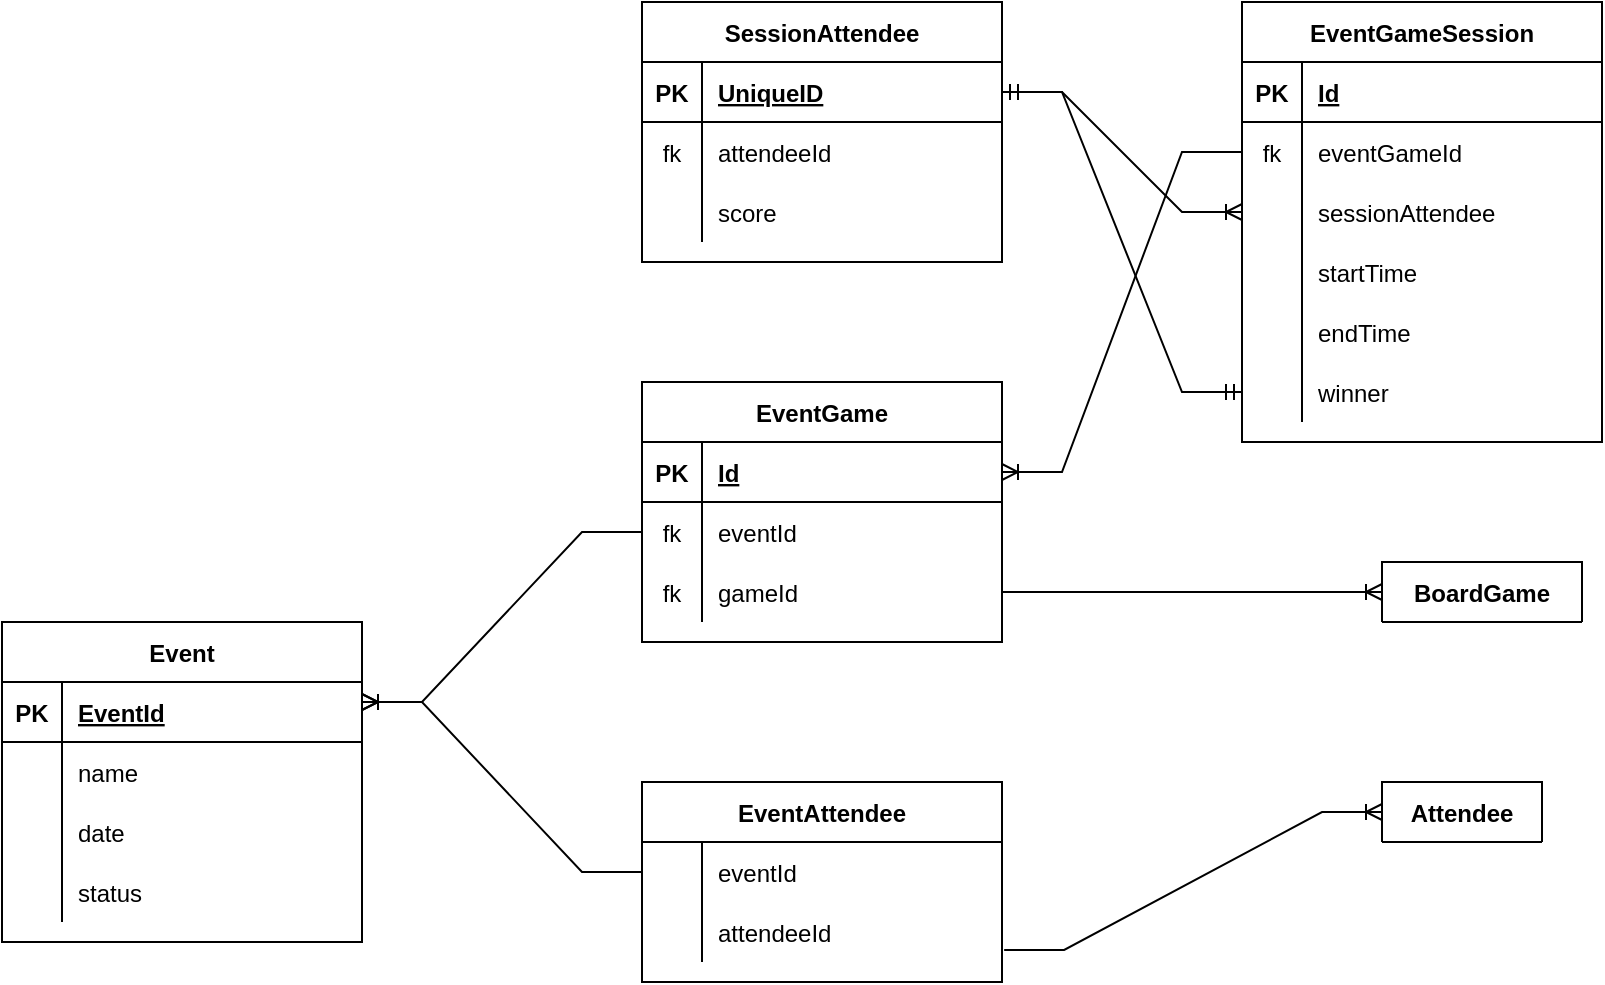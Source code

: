 <mxfile version="16.2.7" type="device"><diagram id="Za_LJ7qG5HLIdCWwnHO_" name="Page-1"><mxGraphModel dx="1422" dy="844" grid="1" gridSize="10" guides="1" tooltips="1" connect="1" arrows="1" fold="1" page="1" pageScale="1" pageWidth="850" pageHeight="1100" math="0" shadow="0"><root><mxCell id="0"/><mxCell id="1" parent="0"/><mxCell id="uE19b4eXN3ztSPeFzAFF-1" value="Event" style="shape=table;startSize=30;container=1;collapsible=1;childLayout=tableLayout;fixedRows=1;rowLines=0;fontStyle=1;align=center;resizeLast=1;" vertex="1" parent="1"><mxGeometry x="20" y="590" width="180" height="160" as="geometry"><mxRectangle x="50" y="130" width="60" height="30" as="alternateBounds"/></mxGeometry></mxCell><mxCell id="uE19b4eXN3ztSPeFzAFF-2" value="" style="shape=tableRow;horizontal=0;startSize=0;swimlaneHead=0;swimlaneBody=0;fillColor=none;collapsible=0;dropTarget=0;points=[[0,0.5],[1,0.5]];portConstraint=eastwest;top=0;left=0;right=0;bottom=1;" vertex="1" parent="uE19b4eXN3ztSPeFzAFF-1"><mxGeometry y="30" width="180" height="30" as="geometry"/></mxCell><mxCell id="uE19b4eXN3ztSPeFzAFF-3" value="PK" style="shape=partialRectangle;connectable=0;fillColor=none;top=0;left=0;bottom=0;right=0;fontStyle=1;overflow=hidden;" vertex="1" parent="uE19b4eXN3ztSPeFzAFF-2"><mxGeometry width="30" height="30" as="geometry"><mxRectangle width="30" height="30" as="alternateBounds"/></mxGeometry></mxCell><mxCell id="uE19b4eXN3ztSPeFzAFF-4" value="EventId" style="shape=partialRectangle;connectable=0;fillColor=none;top=0;left=0;bottom=0;right=0;align=left;spacingLeft=6;fontStyle=5;overflow=hidden;" vertex="1" parent="uE19b4eXN3ztSPeFzAFF-2"><mxGeometry x="30" width="150" height="30" as="geometry"><mxRectangle width="150" height="30" as="alternateBounds"/></mxGeometry></mxCell><mxCell id="uE19b4eXN3ztSPeFzAFF-5" value="" style="shape=tableRow;horizontal=0;startSize=0;swimlaneHead=0;swimlaneBody=0;fillColor=none;collapsible=0;dropTarget=0;points=[[0,0.5],[1,0.5]];portConstraint=eastwest;top=0;left=0;right=0;bottom=0;" vertex="1" parent="uE19b4eXN3ztSPeFzAFF-1"><mxGeometry y="60" width="180" height="30" as="geometry"/></mxCell><mxCell id="uE19b4eXN3ztSPeFzAFF-6" value="" style="shape=partialRectangle;connectable=0;fillColor=none;top=0;left=0;bottom=0;right=0;editable=1;overflow=hidden;" vertex="1" parent="uE19b4eXN3ztSPeFzAFF-5"><mxGeometry width="30" height="30" as="geometry"><mxRectangle width="30" height="30" as="alternateBounds"/></mxGeometry></mxCell><mxCell id="uE19b4eXN3ztSPeFzAFF-7" value="name" style="shape=partialRectangle;connectable=0;fillColor=none;top=0;left=0;bottom=0;right=0;align=left;spacingLeft=6;overflow=hidden;" vertex="1" parent="uE19b4eXN3ztSPeFzAFF-5"><mxGeometry x="30" width="150" height="30" as="geometry"><mxRectangle width="150" height="30" as="alternateBounds"/></mxGeometry></mxCell><mxCell id="uE19b4eXN3ztSPeFzAFF-8" value="" style="shape=tableRow;horizontal=0;startSize=0;swimlaneHead=0;swimlaneBody=0;fillColor=none;collapsible=0;dropTarget=0;points=[[0,0.5],[1,0.5]];portConstraint=eastwest;top=0;left=0;right=0;bottom=0;" vertex="1" parent="uE19b4eXN3ztSPeFzAFF-1"><mxGeometry y="90" width="180" height="30" as="geometry"/></mxCell><mxCell id="uE19b4eXN3ztSPeFzAFF-9" value="" style="shape=partialRectangle;connectable=0;fillColor=none;top=0;left=0;bottom=0;right=0;editable=1;overflow=hidden;" vertex="1" parent="uE19b4eXN3ztSPeFzAFF-8"><mxGeometry width="30" height="30" as="geometry"><mxRectangle width="30" height="30" as="alternateBounds"/></mxGeometry></mxCell><mxCell id="uE19b4eXN3ztSPeFzAFF-10" value="date" style="shape=partialRectangle;connectable=0;fillColor=none;top=0;left=0;bottom=0;right=0;align=left;spacingLeft=6;overflow=hidden;" vertex="1" parent="uE19b4eXN3ztSPeFzAFF-8"><mxGeometry x="30" width="150" height="30" as="geometry"><mxRectangle width="150" height="30" as="alternateBounds"/></mxGeometry></mxCell><mxCell id="uE19b4eXN3ztSPeFzAFF-11" value="" style="shape=tableRow;horizontal=0;startSize=0;swimlaneHead=0;swimlaneBody=0;fillColor=none;collapsible=0;dropTarget=0;points=[[0,0.5],[1,0.5]];portConstraint=eastwest;top=0;left=0;right=0;bottom=0;" vertex="1" parent="uE19b4eXN3ztSPeFzAFF-1"><mxGeometry y="120" width="180" height="30" as="geometry"/></mxCell><mxCell id="uE19b4eXN3ztSPeFzAFF-12" value="" style="shape=partialRectangle;connectable=0;fillColor=none;top=0;left=0;bottom=0;right=0;editable=1;overflow=hidden;" vertex="1" parent="uE19b4eXN3ztSPeFzAFF-11"><mxGeometry width="30" height="30" as="geometry"><mxRectangle width="30" height="30" as="alternateBounds"/></mxGeometry></mxCell><mxCell id="uE19b4eXN3ztSPeFzAFF-13" value="status" style="shape=partialRectangle;connectable=0;fillColor=none;top=0;left=0;bottom=0;right=0;align=left;spacingLeft=6;overflow=hidden;" vertex="1" parent="uE19b4eXN3ztSPeFzAFF-11"><mxGeometry x="30" width="150" height="30" as="geometry"><mxRectangle width="150" height="30" as="alternateBounds"/></mxGeometry></mxCell><mxCell id="uE19b4eXN3ztSPeFzAFF-14" value="BoardGame" style="shape=table;startSize=30;container=1;collapsible=1;childLayout=tableLayout;fixedRows=1;rowLines=0;fontStyle=1;align=center;resizeLast=1;" vertex="1" collapsed="1" parent="1"><mxGeometry x="710" y="560" width="100" height="30" as="geometry"><mxRectangle x="560" y="70" width="180" height="120" as="alternateBounds"/></mxGeometry></mxCell><mxCell id="uE19b4eXN3ztSPeFzAFF-15" value="" style="shape=tableRow;horizontal=0;startSize=0;swimlaneHead=0;swimlaneBody=0;fillColor=none;collapsible=0;dropTarget=0;points=[[0,0.5],[1,0.5]];portConstraint=eastwest;top=0;left=0;right=0;bottom=1;" vertex="1" parent="uE19b4eXN3ztSPeFzAFF-14"><mxGeometry y="30" width="180" height="30" as="geometry"/></mxCell><mxCell id="uE19b4eXN3ztSPeFzAFF-16" value="PK" style="shape=partialRectangle;connectable=0;fillColor=none;top=0;left=0;bottom=0;right=0;fontStyle=1;overflow=hidden;" vertex="1" parent="uE19b4eXN3ztSPeFzAFF-15"><mxGeometry width="30" height="30" as="geometry"><mxRectangle width="30" height="30" as="alternateBounds"/></mxGeometry></mxCell><mxCell id="uE19b4eXN3ztSPeFzAFF-17" value="GameId" style="shape=partialRectangle;connectable=0;fillColor=none;top=0;left=0;bottom=0;right=0;align=left;spacingLeft=6;fontStyle=5;overflow=hidden;" vertex="1" parent="uE19b4eXN3ztSPeFzAFF-15"><mxGeometry x="30" width="150" height="30" as="geometry"><mxRectangle width="150" height="30" as="alternateBounds"/></mxGeometry></mxCell><mxCell id="uE19b4eXN3ztSPeFzAFF-18" value="" style="shape=tableRow;horizontal=0;startSize=0;swimlaneHead=0;swimlaneBody=0;fillColor=none;collapsible=0;dropTarget=0;points=[[0,0.5],[1,0.5]];portConstraint=eastwest;top=0;left=0;right=0;bottom=0;" vertex="1" parent="uE19b4eXN3ztSPeFzAFF-14"><mxGeometry y="60" width="180" height="30" as="geometry"/></mxCell><mxCell id="uE19b4eXN3ztSPeFzAFF-19" value="" style="shape=partialRectangle;connectable=0;fillColor=none;top=0;left=0;bottom=0;right=0;editable=1;overflow=hidden;" vertex="1" parent="uE19b4eXN3ztSPeFzAFF-18"><mxGeometry width="30" height="30" as="geometry"><mxRectangle width="30" height="30" as="alternateBounds"/></mxGeometry></mxCell><mxCell id="uE19b4eXN3ztSPeFzAFF-20" value="name" style="shape=partialRectangle;connectable=0;fillColor=none;top=0;left=0;bottom=0;right=0;align=left;spacingLeft=6;overflow=hidden;" vertex="1" parent="uE19b4eXN3ztSPeFzAFF-18"><mxGeometry x="30" width="150" height="30" as="geometry"><mxRectangle width="150" height="30" as="alternateBounds"/></mxGeometry></mxCell><mxCell id="uE19b4eXN3ztSPeFzAFF-21" value="" style="shape=tableRow;horizontal=0;startSize=0;swimlaneHead=0;swimlaneBody=0;fillColor=none;collapsible=0;dropTarget=0;points=[[0,0.5],[1,0.5]];portConstraint=eastwest;top=0;left=0;right=0;bottom=0;" vertex="1" parent="uE19b4eXN3ztSPeFzAFF-14"><mxGeometry y="90" width="180" height="20" as="geometry"/></mxCell><mxCell id="uE19b4eXN3ztSPeFzAFF-22" value="" style="shape=partialRectangle;connectable=0;fillColor=none;top=0;left=0;bottom=0;right=0;editable=1;overflow=hidden;" vertex="1" parent="uE19b4eXN3ztSPeFzAFF-21"><mxGeometry width="30" height="20" as="geometry"><mxRectangle width="30" height="20" as="alternateBounds"/></mxGeometry></mxCell><mxCell id="uE19b4eXN3ztSPeFzAFF-23" value="status" style="shape=partialRectangle;connectable=0;fillColor=none;top=0;left=0;bottom=0;right=0;align=left;spacingLeft=6;overflow=hidden;" vertex="1" parent="uE19b4eXN3ztSPeFzAFF-21"><mxGeometry x="30" width="150" height="20" as="geometry"><mxRectangle width="150" height="20" as="alternateBounds"/></mxGeometry></mxCell><mxCell id="uE19b4eXN3ztSPeFzAFF-27" value="Attendee" style="shape=table;startSize=30;container=1;collapsible=1;childLayout=tableLayout;fixedRows=1;rowLines=0;fontStyle=1;align=center;resizeLast=1;" vertex="1" collapsed="1" parent="1"><mxGeometry x="710" y="670" width="80" height="30" as="geometry"><mxRectangle x="670" y="250" width="180" height="90" as="alternateBounds"/></mxGeometry></mxCell><mxCell id="uE19b4eXN3ztSPeFzAFF-28" value="" style="shape=tableRow;horizontal=0;startSize=0;swimlaneHead=0;swimlaneBody=0;fillColor=none;collapsible=0;dropTarget=0;points=[[0,0.5],[1,0.5]];portConstraint=eastwest;top=0;left=0;right=0;bottom=1;" vertex="1" parent="uE19b4eXN3ztSPeFzAFF-27"><mxGeometry y="30" width="180" height="30" as="geometry"/></mxCell><mxCell id="uE19b4eXN3ztSPeFzAFF-29" value="PK" style="shape=partialRectangle;connectable=0;fillColor=none;top=0;left=0;bottom=0;right=0;fontStyle=1;overflow=hidden;" vertex="1" parent="uE19b4eXN3ztSPeFzAFF-28"><mxGeometry width="30" height="30" as="geometry"><mxRectangle width="30" height="30" as="alternateBounds"/></mxGeometry></mxCell><mxCell id="uE19b4eXN3ztSPeFzAFF-30" value="Id" style="shape=partialRectangle;connectable=0;fillColor=none;top=0;left=0;bottom=0;right=0;align=left;spacingLeft=6;fontStyle=5;overflow=hidden;" vertex="1" parent="uE19b4eXN3ztSPeFzAFF-28"><mxGeometry x="30" width="150" height="30" as="geometry"><mxRectangle width="150" height="30" as="alternateBounds"/></mxGeometry></mxCell><mxCell id="uE19b4eXN3ztSPeFzAFF-31" value="" style="shape=tableRow;horizontal=0;startSize=0;swimlaneHead=0;swimlaneBody=0;fillColor=none;collapsible=0;dropTarget=0;points=[[0,0.5],[1,0.5]];portConstraint=eastwest;top=0;left=0;right=0;bottom=0;" vertex="1" parent="uE19b4eXN3ztSPeFzAFF-27"><mxGeometry y="60" width="180" height="30" as="geometry"/></mxCell><mxCell id="uE19b4eXN3ztSPeFzAFF-32" value="" style="shape=partialRectangle;connectable=0;fillColor=none;top=0;left=0;bottom=0;right=0;editable=1;overflow=hidden;" vertex="1" parent="uE19b4eXN3ztSPeFzAFF-31"><mxGeometry width="30" height="30" as="geometry"><mxRectangle width="30" height="30" as="alternateBounds"/></mxGeometry></mxCell><mxCell id="uE19b4eXN3ztSPeFzAFF-33" value="Name" style="shape=partialRectangle;connectable=0;fillColor=none;top=0;left=0;bottom=0;right=0;align=left;spacingLeft=6;overflow=hidden;" vertex="1" parent="uE19b4eXN3ztSPeFzAFF-31"><mxGeometry x="30" width="150" height="30" as="geometry"><mxRectangle width="150" height="30" as="alternateBounds"/></mxGeometry></mxCell><mxCell id="uE19b4eXN3ztSPeFzAFF-41" value="EventGame" style="shape=table;startSize=30;container=1;collapsible=1;childLayout=tableLayout;fixedRows=1;rowLines=0;fontStyle=1;align=center;resizeLast=1;" vertex="1" parent="1"><mxGeometry x="340" y="470" width="180" height="130" as="geometry"><mxRectangle x="245" y="50" width="100" height="30" as="alternateBounds"/></mxGeometry></mxCell><mxCell id="uE19b4eXN3ztSPeFzAFF-42" value="" style="shape=tableRow;horizontal=0;startSize=0;swimlaneHead=0;swimlaneBody=0;fillColor=none;collapsible=0;dropTarget=0;points=[[0,0.5],[1,0.5]];portConstraint=eastwest;top=0;left=0;right=0;bottom=1;" vertex="1" parent="uE19b4eXN3ztSPeFzAFF-41"><mxGeometry y="30" width="180" height="30" as="geometry"/></mxCell><mxCell id="uE19b4eXN3ztSPeFzAFF-43" value="PK" style="shape=partialRectangle;connectable=0;fillColor=none;top=0;left=0;bottom=0;right=0;fontStyle=1;overflow=hidden;" vertex="1" parent="uE19b4eXN3ztSPeFzAFF-42"><mxGeometry width="30" height="30" as="geometry"><mxRectangle width="30" height="30" as="alternateBounds"/></mxGeometry></mxCell><mxCell id="uE19b4eXN3ztSPeFzAFF-44" value="Id" style="shape=partialRectangle;connectable=0;fillColor=none;top=0;left=0;bottom=0;right=0;align=left;spacingLeft=6;fontStyle=5;overflow=hidden;" vertex="1" parent="uE19b4eXN3ztSPeFzAFF-42"><mxGeometry x="30" width="150" height="30" as="geometry"><mxRectangle width="150" height="30" as="alternateBounds"/></mxGeometry></mxCell><mxCell id="uE19b4eXN3ztSPeFzAFF-45" value="" style="shape=tableRow;horizontal=0;startSize=0;swimlaneHead=0;swimlaneBody=0;fillColor=none;collapsible=0;dropTarget=0;points=[[0,0.5],[1,0.5]];portConstraint=eastwest;top=0;left=0;right=0;bottom=0;" vertex="1" parent="uE19b4eXN3ztSPeFzAFF-41"><mxGeometry y="60" width="180" height="30" as="geometry"/></mxCell><mxCell id="uE19b4eXN3ztSPeFzAFF-46" value="fk" style="shape=partialRectangle;connectable=0;fillColor=none;top=0;left=0;bottom=0;right=0;editable=1;overflow=hidden;" vertex="1" parent="uE19b4eXN3ztSPeFzAFF-45"><mxGeometry width="30" height="30" as="geometry"><mxRectangle width="30" height="30" as="alternateBounds"/></mxGeometry></mxCell><mxCell id="uE19b4eXN3ztSPeFzAFF-47" value="eventId" style="shape=partialRectangle;connectable=0;fillColor=none;top=0;left=0;bottom=0;right=0;align=left;spacingLeft=6;overflow=hidden;" vertex="1" parent="uE19b4eXN3ztSPeFzAFF-45"><mxGeometry x="30" width="150" height="30" as="geometry"><mxRectangle width="150" height="30" as="alternateBounds"/></mxGeometry></mxCell><mxCell id="uE19b4eXN3ztSPeFzAFF-48" value="" style="shape=tableRow;horizontal=0;startSize=0;swimlaneHead=0;swimlaneBody=0;fillColor=none;collapsible=0;dropTarget=0;points=[[0,0.5],[1,0.5]];portConstraint=eastwest;top=0;left=0;right=0;bottom=0;" vertex="1" parent="uE19b4eXN3ztSPeFzAFF-41"><mxGeometry y="90" width="180" height="30" as="geometry"/></mxCell><mxCell id="uE19b4eXN3ztSPeFzAFF-49" value="fk" style="shape=partialRectangle;connectable=0;fillColor=none;top=0;left=0;bottom=0;right=0;editable=1;overflow=hidden;" vertex="1" parent="uE19b4eXN3ztSPeFzAFF-48"><mxGeometry width="30" height="30" as="geometry"><mxRectangle width="30" height="30" as="alternateBounds"/></mxGeometry></mxCell><mxCell id="uE19b4eXN3ztSPeFzAFF-50" value="gameId" style="shape=partialRectangle;connectable=0;fillColor=none;top=0;left=0;bottom=0;right=0;align=left;spacingLeft=6;overflow=hidden;" vertex="1" parent="uE19b4eXN3ztSPeFzAFF-48"><mxGeometry x="30" width="150" height="30" as="geometry"><mxRectangle width="150" height="30" as="alternateBounds"/></mxGeometry></mxCell><mxCell id="uE19b4eXN3ztSPeFzAFF-56" value="EventAttendee" style="shape=table;startSize=30;container=1;collapsible=1;childLayout=tableLayout;fixedRows=1;rowLines=0;fontStyle=1;align=center;resizeLast=1;" vertex="1" parent="1"><mxGeometry x="340" y="670" width="180" height="100" as="geometry"/></mxCell><mxCell id="uE19b4eXN3ztSPeFzAFF-60" value="" style="shape=tableRow;horizontal=0;startSize=0;swimlaneHead=0;swimlaneBody=0;fillColor=none;collapsible=0;dropTarget=0;points=[[0,0.5],[1,0.5]];portConstraint=eastwest;top=0;left=0;right=0;bottom=0;" vertex="1" parent="uE19b4eXN3ztSPeFzAFF-56"><mxGeometry y="30" width="180" height="30" as="geometry"/></mxCell><mxCell id="uE19b4eXN3ztSPeFzAFF-61" value="" style="shape=partialRectangle;connectable=0;fillColor=none;top=0;left=0;bottom=0;right=0;editable=1;overflow=hidden;" vertex="1" parent="uE19b4eXN3ztSPeFzAFF-60"><mxGeometry width="30" height="30" as="geometry"><mxRectangle width="30" height="30" as="alternateBounds"/></mxGeometry></mxCell><mxCell id="uE19b4eXN3ztSPeFzAFF-62" value="eventId" style="shape=partialRectangle;connectable=0;fillColor=none;top=0;left=0;bottom=0;right=0;align=left;spacingLeft=6;overflow=hidden;" vertex="1" parent="uE19b4eXN3ztSPeFzAFF-60"><mxGeometry x="30" width="150" height="30" as="geometry"><mxRectangle width="150" height="30" as="alternateBounds"/></mxGeometry></mxCell><mxCell id="uE19b4eXN3ztSPeFzAFF-63" value="" style="shape=tableRow;horizontal=0;startSize=0;swimlaneHead=0;swimlaneBody=0;fillColor=none;collapsible=0;dropTarget=0;points=[[0,0.5],[1,0.5]];portConstraint=eastwest;top=0;left=0;right=0;bottom=0;" vertex="1" parent="uE19b4eXN3ztSPeFzAFF-56"><mxGeometry y="60" width="180" height="30" as="geometry"/></mxCell><mxCell id="uE19b4eXN3ztSPeFzAFF-64" value="" style="shape=partialRectangle;connectable=0;fillColor=none;top=0;left=0;bottom=0;right=0;editable=1;overflow=hidden;" vertex="1" parent="uE19b4eXN3ztSPeFzAFF-63"><mxGeometry width="30" height="30" as="geometry"><mxRectangle width="30" height="30" as="alternateBounds"/></mxGeometry></mxCell><mxCell id="uE19b4eXN3ztSPeFzAFF-65" value="attendeeId" style="shape=partialRectangle;connectable=0;fillColor=none;top=0;left=0;bottom=0;right=0;align=left;spacingLeft=6;overflow=hidden;" vertex="1" parent="uE19b4eXN3ztSPeFzAFF-63"><mxGeometry x="30" width="150" height="30" as="geometry"><mxRectangle width="150" height="30" as="alternateBounds"/></mxGeometry></mxCell><mxCell id="uE19b4eXN3ztSPeFzAFF-75" value="" style="edgeStyle=entityRelationEdgeStyle;fontSize=12;html=1;endArrow=ERoneToMany;rounded=0;entryX=0;entryY=0.5;entryDx=0;entryDy=0;exitX=1.006;exitY=0.8;exitDx=0;exitDy=0;exitPerimeter=0;" edge="1" parent="1" source="uE19b4eXN3ztSPeFzAFF-63" target="uE19b4eXN3ztSPeFzAFF-27"><mxGeometry width="100" height="100" relative="1" as="geometry"><mxPoint x="410" y="840" as="sourcePoint"/><mxPoint x="510" y="740" as="targetPoint"/></mxGeometry></mxCell><mxCell id="uE19b4eXN3ztSPeFzAFF-76" value="EventGameSession" style="shape=table;startSize=30;container=1;collapsible=1;childLayout=tableLayout;fixedRows=1;rowLines=0;fontStyle=1;align=center;resizeLast=1;" vertex="1" parent="1"><mxGeometry x="640" y="280" width="180" height="220" as="geometry"/></mxCell><mxCell id="uE19b4eXN3ztSPeFzAFF-77" value="" style="shape=tableRow;horizontal=0;startSize=0;swimlaneHead=0;swimlaneBody=0;fillColor=none;collapsible=0;dropTarget=0;points=[[0,0.5],[1,0.5]];portConstraint=eastwest;top=0;left=0;right=0;bottom=1;" vertex="1" parent="uE19b4eXN3ztSPeFzAFF-76"><mxGeometry y="30" width="180" height="30" as="geometry"/></mxCell><mxCell id="uE19b4eXN3ztSPeFzAFF-78" value="PK" style="shape=partialRectangle;connectable=0;fillColor=none;top=0;left=0;bottom=0;right=0;fontStyle=1;overflow=hidden;" vertex="1" parent="uE19b4eXN3ztSPeFzAFF-77"><mxGeometry width="30" height="30" as="geometry"><mxRectangle width="30" height="30" as="alternateBounds"/></mxGeometry></mxCell><mxCell id="uE19b4eXN3ztSPeFzAFF-79" value="Id" style="shape=partialRectangle;connectable=0;fillColor=none;top=0;left=0;bottom=0;right=0;align=left;spacingLeft=6;fontStyle=5;overflow=hidden;" vertex="1" parent="uE19b4eXN3ztSPeFzAFF-77"><mxGeometry x="30" width="150" height="30" as="geometry"><mxRectangle width="150" height="30" as="alternateBounds"/></mxGeometry></mxCell><mxCell id="uE19b4eXN3ztSPeFzAFF-80" value="" style="shape=tableRow;horizontal=0;startSize=0;swimlaneHead=0;swimlaneBody=0;fillColor=none;collapsible=0;dropTarget=0;points=[[0,0.5],[1,0.5]];portConstraint=eastwest;top=0;left=0;right=0;bottom=0;" vertex="1" parent="uE19b4eXN3ztSPeFzAFF-76"><mxGeometry y="60" width="180" height="30" as="geometry"/></mxCell><mxCell id="uE19b4eXN3ztSPeFzAFF-81" value="fk" style="shape=partialRectangle;connectable=0;fillColor=none;top=0;left=0;bottom=0;right=0;editable=1;overflow=hidden;" vertex="1" parent="uE19b4eXN3ztSPeFzAFF-80"><mxGeometry width="30" height="30" as="geometry"><mxRectangle width="30" height="30" as="alternateBounds"/></mxGeometry></mxCell><mxCell id="uE19b4eXN3ztSPeFzAFF-82" value="eventGameId" style="shape=partialRectangle;connectable=0;fillColor=none;top=0;left=0;bottom=0;right=0;align=left;spacingLeft=6;overflow=hidden;" vertex="1" parent="uE19b4eXN3ztSPeFzAFF-80"><mxGeometry x="30" width="150" height="30" as="geometry"><mxRectangle width="150" height="30" as="alternateBounds"/></mxGeometry></mxCell><mxCell id="uE19b4eXN3ztSPeFzAFF-83" value="" style="shape=tableRow;horizontal=0;startSize=0;swimlaneHead=0;swimlaneBody=0;fillColor=none;collapsible=0;dropTarget=0;points=[[0,0.5],[1,0.5]];portConstraint=eastwest;top=0;left=0;right=0;bottom=0;" vertex="1" parent="uE19b4eXN3ztSPeFzAFF-76"><mxGeometry y="90" width="180" height="30" as="geometry"/></mxCell><mxCell id="uE19b4eXN3ztSPeFzAFF-84" value="" style="shape=partialRectangle;connectable=0;fillColor=none;top=0;left=0;bottom=0;right=0;editable=1;overflow=hidden;" vertex="1" parent="uE19b4eXN3ztSPeFzAFF-83"><mxGeometry width="30" height="30" as="geometry"><mxRectangle width="30" height="30" as="alternateBounds"/></mxGeometry></mxCell><mxCell id="uE19b4eXN3ztSPeFzAFF-85" value="sessionAttendee" style="shape=partialRectangle;connectable=0;fillColor=none;top=0;left=0;bottom=0;right=0;align=left;spacingLeft=6;overflow=hidden;" vertex="1" parent="uE19b4eXN3ztSPeFzAFF-83"><mxGeometry x="30" width="150" height="30" as="geometry"><mxRectangle width="150" height="30" as="alternateBounds"/></mxGeometry></mxCell><mxCell id="uE19b4eXN3ztSPeFzAFF-86" value="" style="shape=tableRow;horizontal=0;startSize=0;swimlaneHead=0;swimlaneBody=0;fillColor=none;collapsible=0;dropTarget=0;points=[[0,0.5],[1,0.5]];portConstraint=eastwest;top=0;left=0;right=0;bottom=0;" vertex="1" parent="uE19b4eXN3ztSPeFzAFF-76"><mxGeometry y="120" width="180" height="30" as="geometry"/></mxCell><mxCell id="uE19b4eXN3ztSPeFzAFF-87" value="" style="shape=partialRectangle;connectable=0;fillColor=none;top=0;left=0;bottom=0;right=0;editable=1;overflow=hidden;" vertex="1" parent="uE19b4eXN3ztSPeFzAFF-86"><mxGeometry width="30" height="30" as="geometry"><mxRectangle width="30" height="30" as="alternateBounds"/></mxGeometry></mxCell><mxCell id="uE19b4eXN3ztSPeFzAFF-88" value="startTime" style="shape=partialRectangle;connectable=0;fillColor=none;top=0;left=0;bottom=0;right=0;align=left;spacingLeft=6;overflow=hidden;" vertex="1" parent="uE19b4eXN3ztSPeFzAFF-86"><mxGeometry x="30" width="150" height="30" as="geometry"><mxRectangle width="150" height="30" as="alternateBounds"/></mxGeometry></mxCell><mxCell id="uE19b4eXN3ztSPeFzAFF-111" value="" style="shape=tableRow;horizontal=0;startSize=0;swimlaneHead=0;swimlaneBody=0;fillColor=none;collapsible=0;dropTarget=0;points=[[0,0.5],[1,0.5]];portConstraint=eastwest;top=0;left=0;right=0;bottom=0;" vertex="1" parent="uE19b4eXN3ztSPeFzAFF-76"><mxGeometry y="150" width="180" height="30" as="geometry"/></mxCell><mxCell id="uE19b4eXN3ztSPeFzAFF-112" value="" style="shape=partialRectangle;connectable=0;fillColor=none;top=0;left=0;bottom=0;right=0;editable=1;overflow=hidden;" vertex="1" parent="uE19b4eXN3ztSPeFzAFF-111"><mxGeometry width="30" height="30" as="geometry"><mxRectangle width="30" height="30" as="alternateBounds"/></mxGeometry></mxCell><mxCell id="uE19b4eXN3ztSPeFzAFF-113" value="endTime" style="shape=partialRectangle;connectable=0;fillColor=none;top=0;left=0;bottom=0;right=0;align=left;spacingLeft=6;overflow=hidden;" vertex="1" parent="uE19b4eXN3ztSPeFzAFF-111"><mxGeometry x="30" width="150" height="30" as="geometry"><mxRectangle width="150" height="30" as="alternateBounds"/></mxGeometry></mxCell><mxCell id="uE19b4eXN3ztSPeFzAFF-115" value="" style="shape=tableRow;horizontal=0;startSize=0;swimlaneHead=0;swimlaneBody=0;fillColor=none;collapsible=0;dropTarget=0;points=[[0,0.5],[1,0.5]];portConstraint=eastwest;top=0;left=0;right=0;bottom=0;" vertex="1" parent="uE19b4eXN3ztSPeFzAFF-76"><mxGeometry y="180" width="180" height="30" as="geometry"/></mxCell><mxCell id="uE19b4eXN3ztSPeFzAFF-116" value="" style="shape=partialRectangle;connectable=0;fillColor=none;top=0;left=0;bottom=0;right=0;editable=1;overflow=hidden;" vertex="1" parent="uE19b4eXN3ztSPeFzAFF-115"><mxGeometry width="30" height="30" as="geometry"><mxRectangle width="30" height="30" as="alternateBounds"/></mxGeometry></mxCell><mxCell id="uE19b4eXN3ztSPeFzAFF-117" value="winner" style="shape=partialRectangle;connectable=0;fillColor=none;top=0;left=0;bottom=0;right=0;align=left;spacingLeft=6;overflow=hidden;" vertex="1" parent="uE19b4eXN3ztSPeFzAFF-115"><mxGeometry x="30" width="150" height="30" as="geometry"><mxRectangle width="150" height="30" as="alternateBounds"/></mxGeometry></mxCell><mxCell id="uE19b4eXN3ztSPeFzAFF-92" value="" style="edgeStyle=entityRelationEdgeStyle;fontSize=12;html=1;endArrow=ERoneToMany;rounded=0;entryX=1;entryY=0.5;entryDx=0;entryDy=0;exitX=0;exitY=0.5;exitDx=0;exitDy=0;" edge="1" parent="1" source="uE19b4eXN3ztSPeFzAFF-80" target="uE19b4eXN3ztSPeFzAFF-42"><mxGeometry width="100" height="100" relative="1" as="geometry"><mxPoint x="370" y="450" as="sourcePoint"/><mxPoint x="470" y="350" as="targetPoint"/></mxGeometry></mxCell><mxCell id="uE19b4eXN3ztSPeFzAFF-93" value="" style="edgeStyle=entityRelationEdgeStyle;fontSize=12;html=1;endArrow=ERoneToMany;rounded=0;entryX=1;entryY=0.25;entryDx=0;entryDy=0;exitX=0;exitY=0.5;exitDx=0;exitDy=0;" edge="1" parent="1" source="uE19b4eXN3ztSPeFzAFF-45" target="uE19b4eXN3ztSPeFzAFF-1"><mxGeometry width="100" height="100" relative="1" as="geometry"><mxPoint x="370" y="750" as="sourcePoint"/><mxPoint x="470" y="650" as="targetPoint"/></mxGeometry></mxCell><mxCell id="uE19b4eXN3ztSPeFzAFF-94" value="" style="edgeStyle=entityRelationEdgeStyle;fontSize=12;html=1;endArrow=ERoneToMany;rounded=0;entryX=1;entryY=0.25;entryDx=0;entryDy=0;exitX=0;exitY=0.5;exitDx=0;exitDy=0;" edge="1" parent="1" source="uE19b4eXN3ztSPeFzAFF-60" target="uE19b4eXN3ztSPeFzAFF-1"><mxGeometry width="100" height="100" relative="1" as="geometry"><mxPoint x="370" y="750" as="sourcePoint"/><mxPoint x="470" y="650" as="targetPoint"/></mxGeometry></mxCell><mxCell id="uE19b4eXN3ztSPeFzAFF-95" value="" style="edgeStyle=entityRelationEdgeStyle;fontSize=12;html=1;endArrow=ERoneToMany;rounded=0;exitX=1;exitY=0.5;exitDx=0;exitDy=0;entryX=0;entryY=0.5;entryDx=0;entryDy=0;" edge="1" parent="1" source="uE19b4eXN3ztSPeFzAFF-48" target="uE19b4eXN3ztSPeFzAFF-14"><mxGeometry width="100" height="100" relative="1" as="geometry"><mxPoint x="370" y="750" as="sourcePoint"/><mxPoint x="470" y="650" as="targetPoint"/></mxGeometry></mxCell><mxCell id="uE19b4eXN3ztSPeFzAFF-96" value="SessionAttendee" style="shape=table;startSize=30;container=1;collapsible=1;childLayout=tableLayout;fixedRows=1;rowLines=0;fontStyle=1;align=center;resizeLast=1;" vertex="1" parent="1"><mxGeometry x="340" y="280" width="180" height="130" as="geometry"/></mxCell><mxCell id="uE19b4eXN3ztSPeFzAFF-97" value="" style="shape=tableRow;horizontal=0;startSize=0;swimlaneHead=0;swimlaneBody=0;fillColor=none;collapsible=0;dropTarget=0;points=[[0,0.5],[1,0.5]];portConstraint=eastwest;top=0;left=0;right=0;bottom=1;" vertex="1" parent="uE19b4eXN3ztSPeFzAFF-96"><mxGeometry y="30" width="180" height="30" as="geometry"/></mxCell><mxCell id="uE19b4eXN3ztSPeFzAFF-98" value="PK" style="shape=partialRectangle;connectable=0;fillColor=none;top=0;left=0;bottom=0;right=0;fontStyle=1;overflow=hidden;" vertex="1" parent="uE19b4eXN3ztSPeFzAFF-97"><mxGeometry width="30" height="30" as="geometry"><mxRectangle width="30" height="30" as="alternateBounds"/></mxGeometry></mxCell><mxCell id="uE19b4eXN3ztSPeFzAFF-99" value="UniqueID" style="shape=partialRectangle;connectable=0;fillColor=none;top=0;left=0;bottom=0;right=0;align=left;spacingLeft=6;fontStyle=5;overflow=hidden;" vertex="1" parent="uE19b4eXN3ztSPeFzAFF-97"><mxGeometry x="30" width="150" height="30" as="geometry"><mxRectangle width="150" height="30" as="alternateBounds"/></mxGeometry></mxCell><mxCell id="uE19b4eXN3ztSPeFzAFF-100" value="" style="shape=tableRow;horizontal=0;startSize=0;swimlaneHead=0;swimlaneBody=0;fillColor=none;collapsible=0;dropTarget=0;points=[[0,0.5],[1,0.5]];portConstraint=eastwest;top=0;left=0;right=0;bottom=0;" vertex="1" parent="uE19b4eXN3ztSPeFzAFF-96"><mxGeometry y="60" width="180" height="30" as="geometry"/></mxCell><mxCell id="uE19b4eXN3ztSPeFzAFF-101" value="fk" style="shape=partialRectangle;connectable=0;fillColor=none;top=0;left=0;bottom=0;right=0;editable=1;overflow=hidden;" vertex="1" parent="uE19b4eXN3ztSPeFzAFF-100"><mxGeometry width="30" height="30" as="geometry"><mxRectangle width="30" height="30" as="alternateBounds"/></mxGeometry></mxCell><mxCell id="uE19b4eXN3ztSPeFzAFF-102" value="attendeeId" style="shape=partialRectangle;connectable=0;fillColor=none;top=0;left=0;bottom=0;right=0;align=left;spacingLeft=6;overflow=hidden;" vertex="1" parent="uE19b4eXN3ztSPeFzAFF-100"><mxGeometry x="30" width="150" height="30" as="geometry"><mxRectangle width="150" height="30" as="alternateBounds"/></mxGeometry></mxCell><mxCell id="uE19b4eXN3ztSPeFzAFF-103" value="" style="shape=tableRow;horizontal=0;startSize=0;swimlaneHead=0;swimlaneBody=0;fillColor=none;collapsible=0;dropTarget=0;points=[[0,0.5],[1,0.5]];portConstraint=eastwest;top=0;left=0;right=0;bottom=0;" vertex="1" parent="uE19b4eXN3ztSPeFzAFF-96"><mxGeometry y="90" width="180" height="30" as="geometry"/></mxCell><mxCell id="uE19b4eXN3ztSPeFzAFF-104" value="" style="shape=partialRectangle;connectable=0;fillColor=none;top=0;left=0;bottom=0;right=0;editable=1;overflow=hidden;" vertex="1" parent="uE19b4eXN3ztSPeFzAFF-103"><mxGeometry width="30" height="30" as="geometry"><mxRectangle width="30" height="30" as="alternateBounds"/></mxGeometry></mxCell><mxCell id="uE19b4eXN3ztSPeFzAFF-105" value="score" style="shape=partialRectangle;connectable=0;fillColor=none;top=0;left=0;bottom=0;right=0;align=left;spacingLeft=6;overflow=hidden;" vertex="1" parent="uE19b4eXN3ztSPeFzAFF-103"><mxGeometry x="30" width="150" height="30" as="geometry"><mxRectangle width="150" height="30" as="alternateBounds"/></mxGeometry></mxCell><mxCell id="uE19b4eXN3ztSPeFzAFF-118" value="" style="edgeStyle=entityRelationEdgeStyle;fontSize=12;html=1;endArrow=ERmandOne;startArrow=ERmandOne;rounded=0;entryX=0;entryY=0.5;entryDx=0;entryDy=0;exitX=1;exitY=0.5;exitDx=0;exitDy=0;" edge="1" parent="1" source="uE19b4eXN3ztSPeFzAFF-97" target="uE19b4eXN3ztSPeFzAFF-115"><mxGeometry width="100" height="100" relative="1" as="geometry"><mxPoint x="560" y="560" as="sourcePoint"/><mxPoint x="660" y="460" as="targetPoint"/></mxGeometry></mxCell><mxCell id="uE19b4eXN3ztSPeFzAFF-119" value="" style="edgeStyle=entityRelationEdgeStyle;fontSize=12;html=1;endArrow=ERoneToMany;rounded=0;entryX=0;entryY=0.5;entryDx=0;entryDy=0;exitX=1;exitY=0.5;exitDx=0;exitDy=0;" edge="1" parent="1" source="uE19b4eXN3ztSPeFzAFF-97" target="uE19b4eXN3ztSPeFzAFF-83"><mxGeometry width="100" height="100" relative="1" as="geometry"><mxPoint x="370" y="540" as="sourcePoint"/><mxPoint x="470" y="440" as="targetPoint"/></mxGeometry></mxCell></root></mxGraphModel></diagram></mxfile>